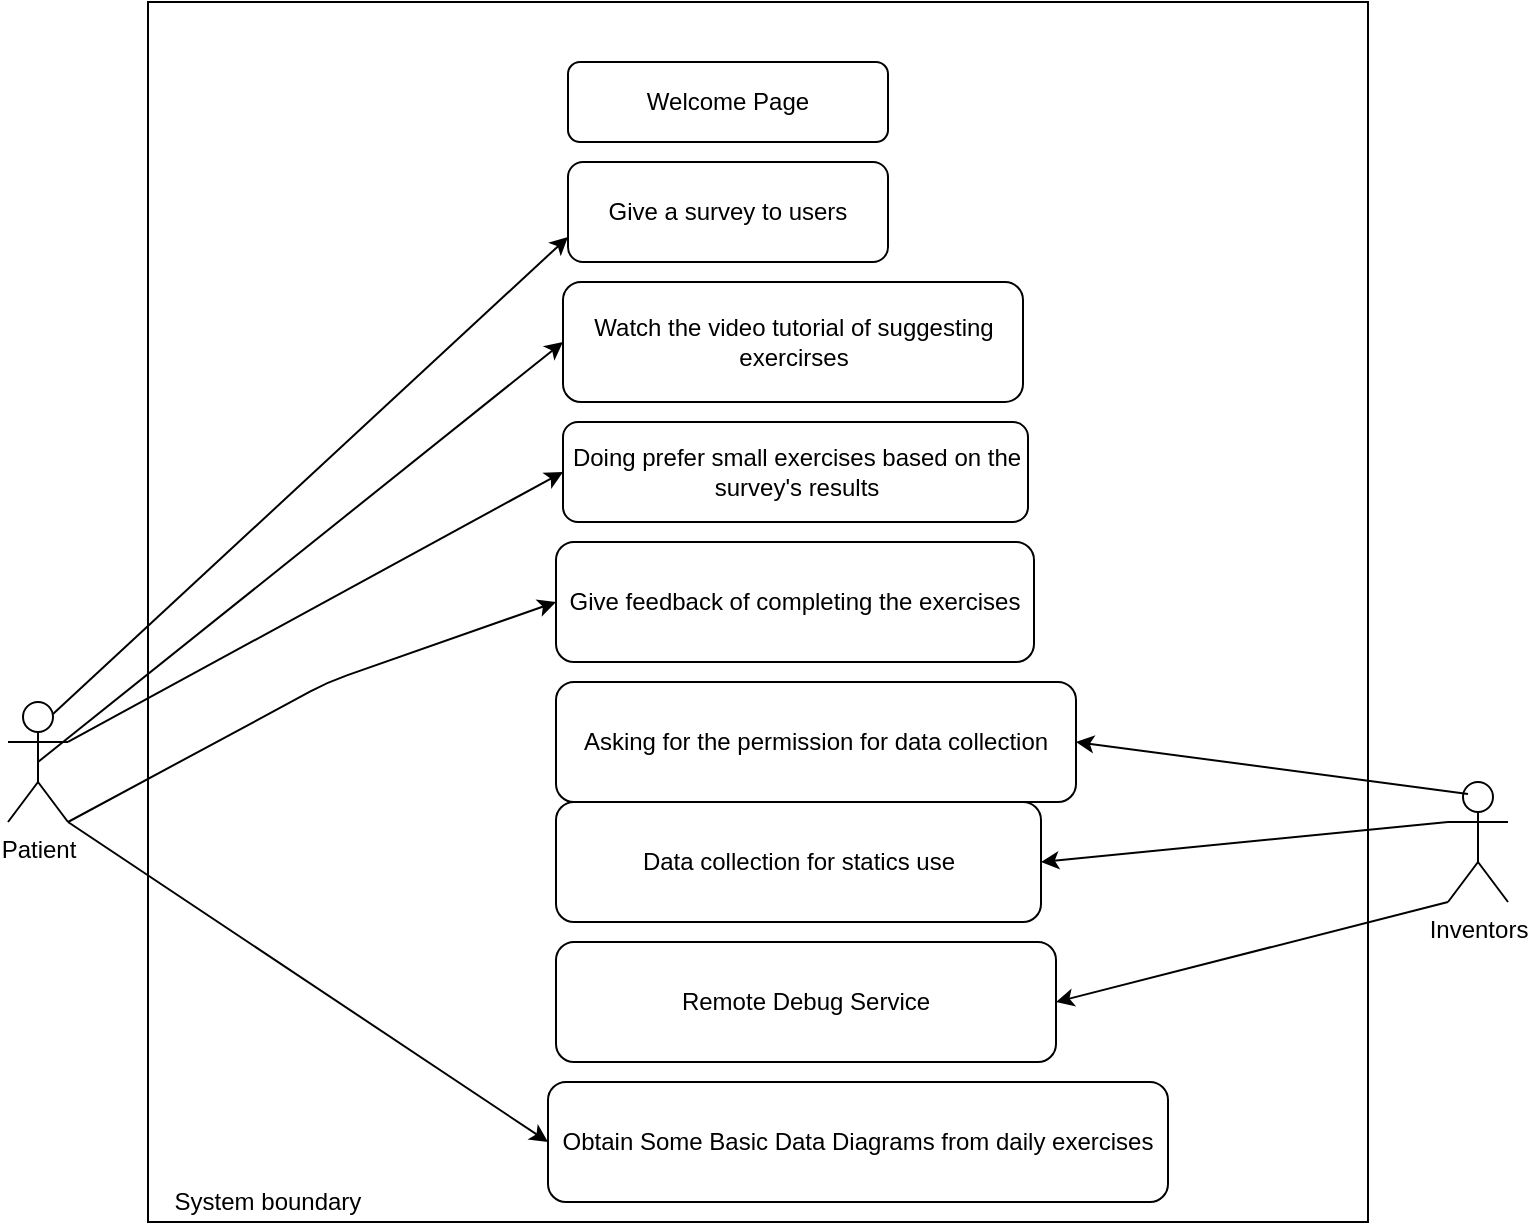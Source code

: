 <mxfile version="14.6.12" type="github">
  <diagram id="w8AZza_P0M58mkH-UdBX" name="Page-1">
    <mxGraphModel dx="1038" dy="615" grid="1" gridSize="10" guides="1" tooltips="1" connect="1" arrows="1" fold="1" page="1" pageScale="1" pageWidth="850" pageHeight="1100" math="0" shadow="0">
      <root>
        <mxCell id="0" />
        <mxCell id="1" parent="0" />
        <mxCell id="pNq3XGUt6hoDzNaR-TGL-8" value="" style="whiteSpace=wrap;html=1;aspect=fixed;" vertex="1" parent="1">
          <mxGeometry x="120" y="30" width="610" height="610" as="geometry" />
        </mxCell>
        <mxCell id="pNq3XGUt6hoDzNaR-TGL-10" value="Patient" style="shape=umlActor;verticalLabelPosition=bottom;verticalAlign=top;html=1;outlineConnect=0;" vertex="1" parent="1">
          <mxGeometry x="50" y="380" width="30" height="60" as="geometry" />
        </mxCell>
        <mxCell id="pNq3XGUt6hoDzNaR-TGL-11" value="System boundary" style="text;html=1;strokeColor=none;fillColor=none;align=center;verticalAlign=middle;whiteSpace=wrap;rounded=0;" vertex="1" parent="1">
          <mxGeometry x="120" y="620" width="120" height="20" as="geometry" />
        </mxCell>
        <mxCell id="pNq3XGUt6hoDzNaR-TGL-12" value="Give a survey to users" style="rounded=1;whiteSpace=wrap;html=1;" vertex="1" parent="1">
          <mxGeometry x="330" y="110" width="160" height="50" as="geometry" />
        </mxCell>
        <mxCell id="pNq3XGUt6hoDzNaR-TGL-14" value="" style="endArrow=classic;html=1;exitX=0.75;exitY=0.1;exitDx=0;exitDy=0;exitPerimeter=0;entryX=0;entryY=0.75;entryDx=0;entryDy=0;" edge="1" parent="1" source="pNq3XGUt6hoDzNaR-TGL-10" target="pNq3XGUt6hoDzNaR-TGL-12">
          <mxGeometry width="50" height="50" relative="1" as="geometry">
            <mxPoint x="400" y="370" as="sourcePoint" />
            <mxPoint x="450" y="320" as="targetPoint" />
          </mxGeometry>
        </mxCell>
        <mxCell id="pNq3XGUt6hoDzNaR-TGL-17" value="Inventors" style="shape=umlActor;verticalLabelPosition=bottom;verticalAlign=top;html=1;outlineConnect=0;" vertex="1" parent="1">
          <mxGeometry x="770" y="420" width="30" height="60" as="geometry" />
        </mxCell>
        <mxCell id="pNq3XGUt6hoDzNaR-TGL-18" value="Welcome Page" style="rounded=1;whiteSpace=wrap;html=1;" vertex="1" parent="1">
          <mxGeometry x="330" y="60" width="160" height="40" as="geometry" />
        </mxCell>
        <mxCell id="pNq3XGUt6hoDzNaR-TGL-19" value="Doing prefer small exercises based on the survey&#39;s results" style="rounded=1;whiteSpace=wrap;html=1;" vertex="1" parent="1">
          <mxGeometry x="327.5" y="240" width="232.5" height="50" as="geometry" />
        </mxCell>
        <mxCell id="pNq3XGUt6hoDzNaR-TGL-20" value="Watch the video tutorial of suggesting exercirses " style="rounded=1;whiteSpace=wrap;html=1;" vertex="1" parent="1">
          <mxGeometry x="327.5" y="170" width="230" height="60" as="geometry" />
        </mxCell>
        <mxCell id="pNq3XGUt6hoDzNaR-TGL-21" value="" style="endArrow=classic;html=1;exitX=0.5;exitY=0.5;exitDx=0;exitDy=0;exitPerimeter=0;entryX=0;entryY=0.5;entryDx=0;entryDy=0;" edge="1" parent="1" source="pNq3XGUt6hoDzNaR-TGL-10" target="pNq3XGUt6hoDzNaR-TGL-20">
          <mxGeometry width="50" height="50" relative="1" as="geometry">
            <mxPoint x="400" y="370" as="sourcePoint" />
            <mxPoint x="450" y="320" as="targetPoint" />
          </mxGeometry>
        </mxCell>
        <mxCell id="pNq3XGUt6hoDzNaR-TGL-22" value="" style="endArrow=classic;html=1;exitX=1;exitY=0.333;exitDx=0;exitDy=0;exitPerimeter=0;entryX=0;entryY=0.5;entryDx=0;entryDy=0;" edge="1" parent="1" source="pNq3XGUt6hoDzNaR-TGL-10" target="pNq3XGUt6hoDzNaR-TGL-19">
          <mxGeometry width="50" height="50" relative="1" as="geometry">
            <mxPoint x="400" y="370" as="sourcePoint" />
            <mxPoint x="450" y="320" as="targetPoint" />
          </mxGeometry>
        </mxCell>
        <mxCell id="pNq3XGUt6hoDzNaR-TGL-23" value="Give feedback of completing the exercises " style="rounded=1;whiteSpace=wrap;html=1;" vertex="1" parent="1">
          <mxGeometry x="324" y="300" width="239" height="60" as="geometry" />
        </mxCell>
        <mxCell id="pNq3XGUt6hoDzNaR-TGL-24" value="" style="endArrow=classic;html=1;exitX=1;exitY=1;exitDx=0;exitDy=0;exitPerimeter=0;entryX=0;entryY=0.5;entryDx=0;entryDy=0;" edge="1" parent="1" source="pNq3XGUt6hoDzNaR-TGL-10" target="pNq3XGUt6hoDzNaR-TGL-23">
          <mxGeometry width="50" height="50" relative="1" as="geometry">
            <mxPoint x="400" y="370" as="sourcePoint" />
            <mxPoint x="450" y="320" as="targetPoint" />
            <Array as="points">
              <mxPoint x="210" y="370" />
            </Array>
          </mxGeometry>
        </mxCell>
        <mxCell id="pNq3XGUt6hoDzNaR-TGL-25" value="Data collection for statics use" style="rounded=1;whiteSpace=wrap;html=1;" vertex="1" parent="1">
          <mxGeometry x="324" y="430" width="242.5" height="60" as="geometry" />
        </mxCell>
        <mxCell id="pNq3XGUt6hoDzNaR-TGL-26" value="" style="endArrow=classic;html=1;exitX=0;exitY=0.333;exitDx=0;exitDy=0;exitPerimeter=0;entryX=1;entryY=0.5;entryDx=0;entryDy=0;" edge="1" parent="1" source="pNq3XGUt6hoDzNaR-TGL-17" target="pNq3XGUt6hoDzNaR-TGL-25">
          <mxGeometry width="50" height="50" relative="1" as="geometry">
            <mxPoint x="400" y="370" as="sourcePoint" />
            <mxPoint x="450" y="320" as="targetPoint" />
          </mxGeometry>
        </mxCell>
        <mxCell id="pNq3XGUt6hoDzNaR-TGL-27" value="Asking for the permission for data collection" style="rounded=1;whiteSpace=wrap;html=1;" vertex="1" parent="1">
          <mxGeometry x="324" y="370" width="260" height="60" as="geometry" />
        </mxCell>
        <mxCell id="pNq3XGUt6hoDzNaR-TGL-30" value="" style="endArrow=classic;html=1;entryX=1;entryY=0.5;entryDx=0;entryDy=0;" edge="1" parent="1" target="pNq3XGUt6hoDzNaR-TGL-27">
          <mxGeometry width="50" height="50" relative="1" as="geometry">
            <mxPoint x="780" y="426" as="sourcePoint" />
            <mxPoint x="450" y="320" as="targetPoint" />
          </mxGeometry>
        </mxCell>
        <mxCell id="pNq3XGUt6hoDzNaR-TGL-35" value="Remote Debug Service" style="rounded=1;whiteSpace=wrap;html=1;" vertex="1" parent="1">
          <mxGeometry x="324" y="500" width="250" height="60" as="geometry" />
        </mxCell>
        <mxCell id="pNq3XGUt6hoDzNaR-TGL-36" value="" style="endArrow=classic;html=1;exitX=0;exitY=1;exitDx=0;exitDy=0;exitPerimeter=0;entryX=1;entryY=0.5;entryDx=0;entryDy=0;" edge="1" parent="1" source="pNq3XGUt6hoDzNaR-TGL-17" target="pNq3XGUt6hoDzNaR-TGL-35">
          <mxGeometry width="50" height="50" relative="1" as="geometry">
            <mxPoint x="400" y="370" as="sourcePoint" />
            <mxPoint x="450" y="320" as="targetPoint" />
          </mxGeometry>
        </mxCell>
        <mxCell id="pNq3XGUt6hoDzNaR-TGL-37" value="Obtain Some Basic Data Diagrams from daily exercises" style="rounded=1;whiteSpace=wrap;html=1;" vertex="1" parent="1">
          <mxGeometry x="320" y="570" width="310" height="60" as="geometry" />
        </mxCell>
        <mxCell id="pNq3XGUt6hoDzNaR-TGL-38" value="" style="endArrow=classic;html=1;exitX=1;exitY=1;exitDx=0;exitDy=0;exitPerimeter=0;entryX=0;entryY=0.5;entryDx=0;entryDy=0;" edge="1" parent="1" source="pNq3XGUt6hoDzNaR-TGL-10" target="pNq3XGUt6hoDzNaR-TGL-37">
          <mxGeometry width="50" height="50" relative="1" as="geometry">
            <mxPoint x="400" y="390" as="sourcePoint" />
            <mxPoint x="450" y="340" as="targetPoint" />
          </mxGeometry>
        </mxCell>
      </root>
    </mxGraphModel>
  </diagram>
</mxfile>
